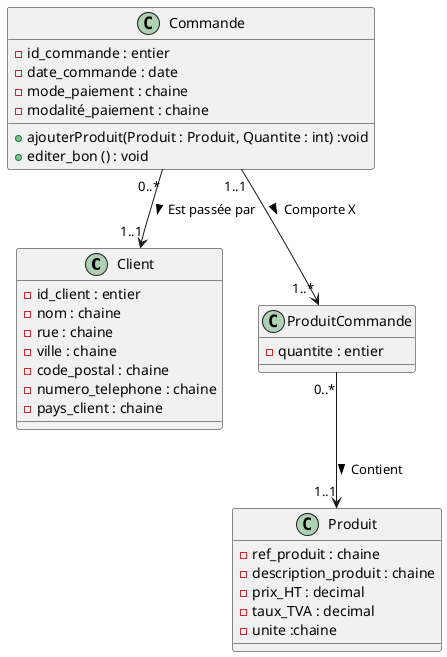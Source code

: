 @startuml
'https://plantuml.com/class-diagram

class Client {
    -id_client : entier
    -nom : chaine
    -rue : chaine
    -ville : chaine
    -code_postal : chaine
    -numero_telephone : chaine
    -pays_client : chaine
}

class Produit{
     -ref_produit : chaine
     -description_produit : chaine
     -prix_HT : decimal
     -taux_TVA : decimal
     -unite :chaine
 }

class Commande {
    -id_commande : entier
    -date_commande : date
    -mode_paiement : chaine
    -modalité_paiement : chaine
    +ajouterProduit(Produit : Produit, Quantite : int) :void
    +editer_bon () : void
}

class ProduitCommande{
-quantite : entier
}

Commande "1..1" --> "1..*" ProduitCommande : Comporte X >
Commande "0..*" --> "1..1" Client: Est passée par >
ProduitCommande "0..*" --> "1..1" Produit : Contient >
@enduml